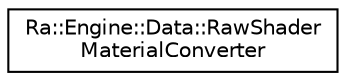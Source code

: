 digraph "Graphical Class Hierarchy"
{
 // INTERACTIVE_SVG=YES
 // LATEX_PDF_SIZE
  edge [fontname="Helvetica",fontsize="10",labelfontname="Helvetica",labelfontsize="10"];
  node [fontname="Helvetica",fontsize="10",shape=record];
  rankdir="LR";
  Node0 [label="Ra::Engine::Data::RawShader\lMaterialConverter",height=0.2,width=0.4,color="black", fillcolor="white", style="filled",URL="$classRa_1_1Engine_1_1Data_1_1RawShaderMaterialConverter.html",tooltip=" "];
}
